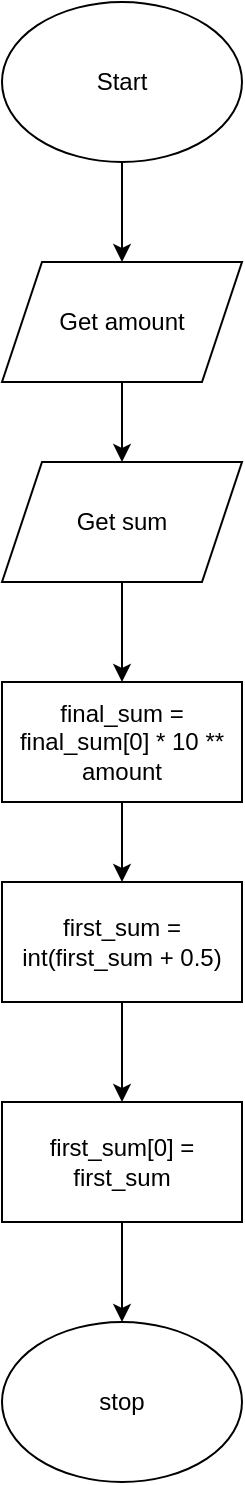 <mxfile>
    <diagram id="YC4UFTM70zn_RsA53Zfk" name="Page-1">
        <mxGraphModel dx="457" dy="401" grid="1" gridSize="10" guides="1" tooltips="1" connect="1" arrows="1" fold="1" page="1" pageScale="1" pageWidth="827" pageHeight="1169" math="0" shadow="0">
            <root>
                <mxCell id="0"/>
                <mxCell id="1" parent="0"/>
                <mxCell id="3" style="edgeStyle=none;html=1;" parent="1" source="2" target="4" edge="1">
                    <mxGeometry relative="1" as="geometry">
                        <mxPoint x="310" y="160" as="targetPoint"/>
                    </mxGeometry>
                </mxCell>
                <mxCell id="2" value="Start" style="ellipse;whiteSpace=wrap;html=1;" parent="1" vertex="1">
                    <mxGeometry x="250" y="40" width="120" height="80" as="geometry"/>
                </mxCell>
                <mxCell id="5" style="edgeStyle=none;html=1;" parent="1" source="4" edge="1">
                    <mxGeometry relative="1" as="geometry">
                        <mxPoint x="310" y="270" as="targetPoint"/>
                    </mxGeometry>
                </mxCell>
                <mxCell id="4" value="Get amount" style="shape=parallelogram;perimeter=parallelogramPerimeter;whiteSpace=wrap;html=1;fixedSize=1;" parent="1" vertex="1">
                    <mxGeometry x="250" y="170" width="120" height="60" as="geometry"/>
                </mxCell>
                <mxCell id="8" style="edgeStyle=none;html=1;" parent="1" source="7" edge="1">
                    <mxGeometry relative="1" as="geometry">
                        <mxPoint x="310" y="480" as="targetPoint"/>
                    </mxGeometry>
                </mxCell>
                <mxCell id="7" value="final_sum = final_sum[0] * 10 ** amount" style="rounded=0;whiteSpace=wrap;html=1;" parent="1" vertex="1">
                    <mxGeometry x="250" y="380" width="120" height="60" as="geometry"/>
                </mxCell>
                <mxCell id="24" style="edgeStyle=none;html=1;" edge="1" parent="1" source="17">
                    <mxGeometry relative="1" as="geometry">
                        <mxPoint x="310" y="590" as="targetPoint"/>
                    </mxGeometry>
                </mxCell>
                <mxCell id="17" value="first_sum = int(first_sum + 0.5)" style="rounded=0;whiteSpace=wrap;html=1;" parent="1" vertex="1">
                    <mxGeometry x="250" y="480" width="120" height="60" as="geometry"/>
                </mxCell>
                <mxCell id="21" value="stop" style="ellipse;whiteSpace=wrap;html=1;" parent="1" vertex="1">
                    <mxGeometry x="250" y="700" width="120" height="80" as="geometry"/>
                </mxCell>
                <mxCell id="23" style="edgeStyle=none;html=1;" edge="1" parent="1" source="22" target="7">
                    <mxGeometry relative="1" as="geometry"/>
                </mxCell>
                <mxCell id="22" value="Get sum" style="shape=parallelogram;perimeter=parallelogramPerimeter;whiteSpace=wrap;html=1;fixedSize=1;" vertex="1" parent="1">
                    <mxGeometry x="250" y="270" width="120" height="60" as="geometry"/>
                </mxCell>
                <mxCell id="26" style="edgeStyle=none;html=1;" edge="1" parent="1" source="25" target="21">
                    <mxGeometry relative="1" as="geometry"/>
                </mxCell>
                <mxCell id="25" value="first_sum[0] = first_sum" style="rounded=0;whiteSpace=wrap;html=1;" vertex="1" parent="1">
                    <mxGeometry x="250" y="590" width="120" height="60" as="geometry"/>
                </mxCell>
            </root>
        </mxGraphModel>
    </diagram>
</mxfile>